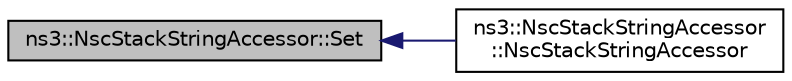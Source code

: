 digraph "ns3::NscStackStringAccessor::Set"
{
  edge [fontname="Helvetica",fontsize="10",labelfontname="Helvetica",labelfontsize="10"];
  node [fontname="Helvetica",fontsize="10",shape=record];
  rankdir="LR";
  Node1 [label="ns3::NscStackStringAccessor::Set",height=0.2,width=0.4,color="black", fillcolor="grey75", style="filled", fontcolor="black"];
  Node1 -> Node2 [dir="back",color="midnightblue",fontsize="10",style="solid"];
  Node2 [label="ns3::NscStackStringAccessor\l::NscStackStringAccessor",height=0.2,width=0.4,color="black", fillcolor="white", style="filled",URL="$d3/d9d/classns3_1_1NscStackStringAccessor.html#a500f992355bbf6844cabd27318c1c9db",tooltip="Constructor. "];
}
